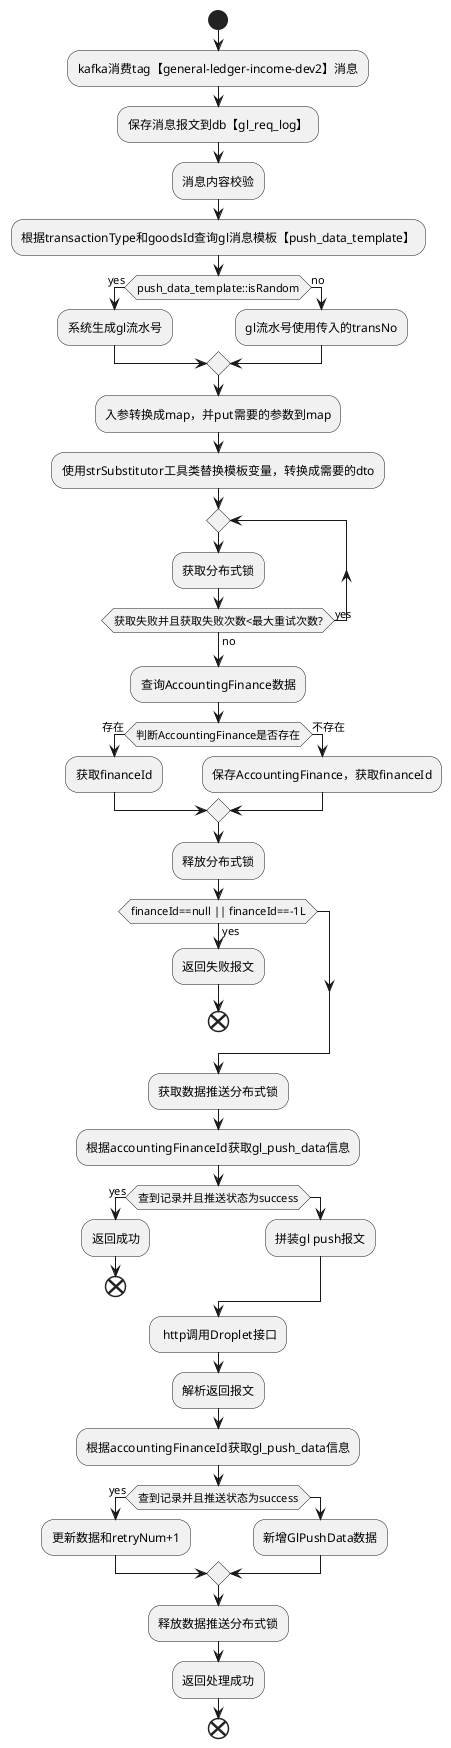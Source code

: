 @startuml
'https://plantuml.com/sequence-diagram

start

:kafka消费tag【general-ledger-income-dev2】消息;

:保存消息报文到db【gl_req_log】;

:消息内容校验;

:根据transactionType和goodsId查询gl消息模板【push_data_template】;

if(push_data_template::isRandom) then (yes)
    :系统生成gl流水号;
else (no)
    :gl流水号使用传入的transNo;
endif

:入参转换成map，并put需要的参数到map;

:使用strSubstitutor工具类替换模板变量，转换成需要的dto;

repeat
:获取分布式锁;
repeat while (获取失败并且获取失败次数<最大重试次数?) is (yes) not (no)

:查询AccountingFinance数据;

if(判断AccountingFinance是否存在) then (存在)
    :获取financeId;
else (不存在)
    :保存AccountingFinance，获取financeId;
endif

:释放分布式锁;

if(financeId==null || financeId==-1L) then (yes)
    :返回失败报文;
    end
endif

:获取数据推送分布式锁;

:根据accountingFinanceId获取gl_push_data信息;

if (查到记录并且推送状态为success) then (yes)
    :返回成功;
    end
else
    :拼装gl push报文;
endif

: http调用Droplet接口;
:解析返回报文;

:根据accountingFinanceId获取gl_push_data信息;

if (查到记录并且推送状态为success) then (yes)
    :更新数据和retryNum+1;
else
    :新增GlPushData数据;
endif

:释放数据推送分布式锁;
:返回处理成功;

end
@enduml
